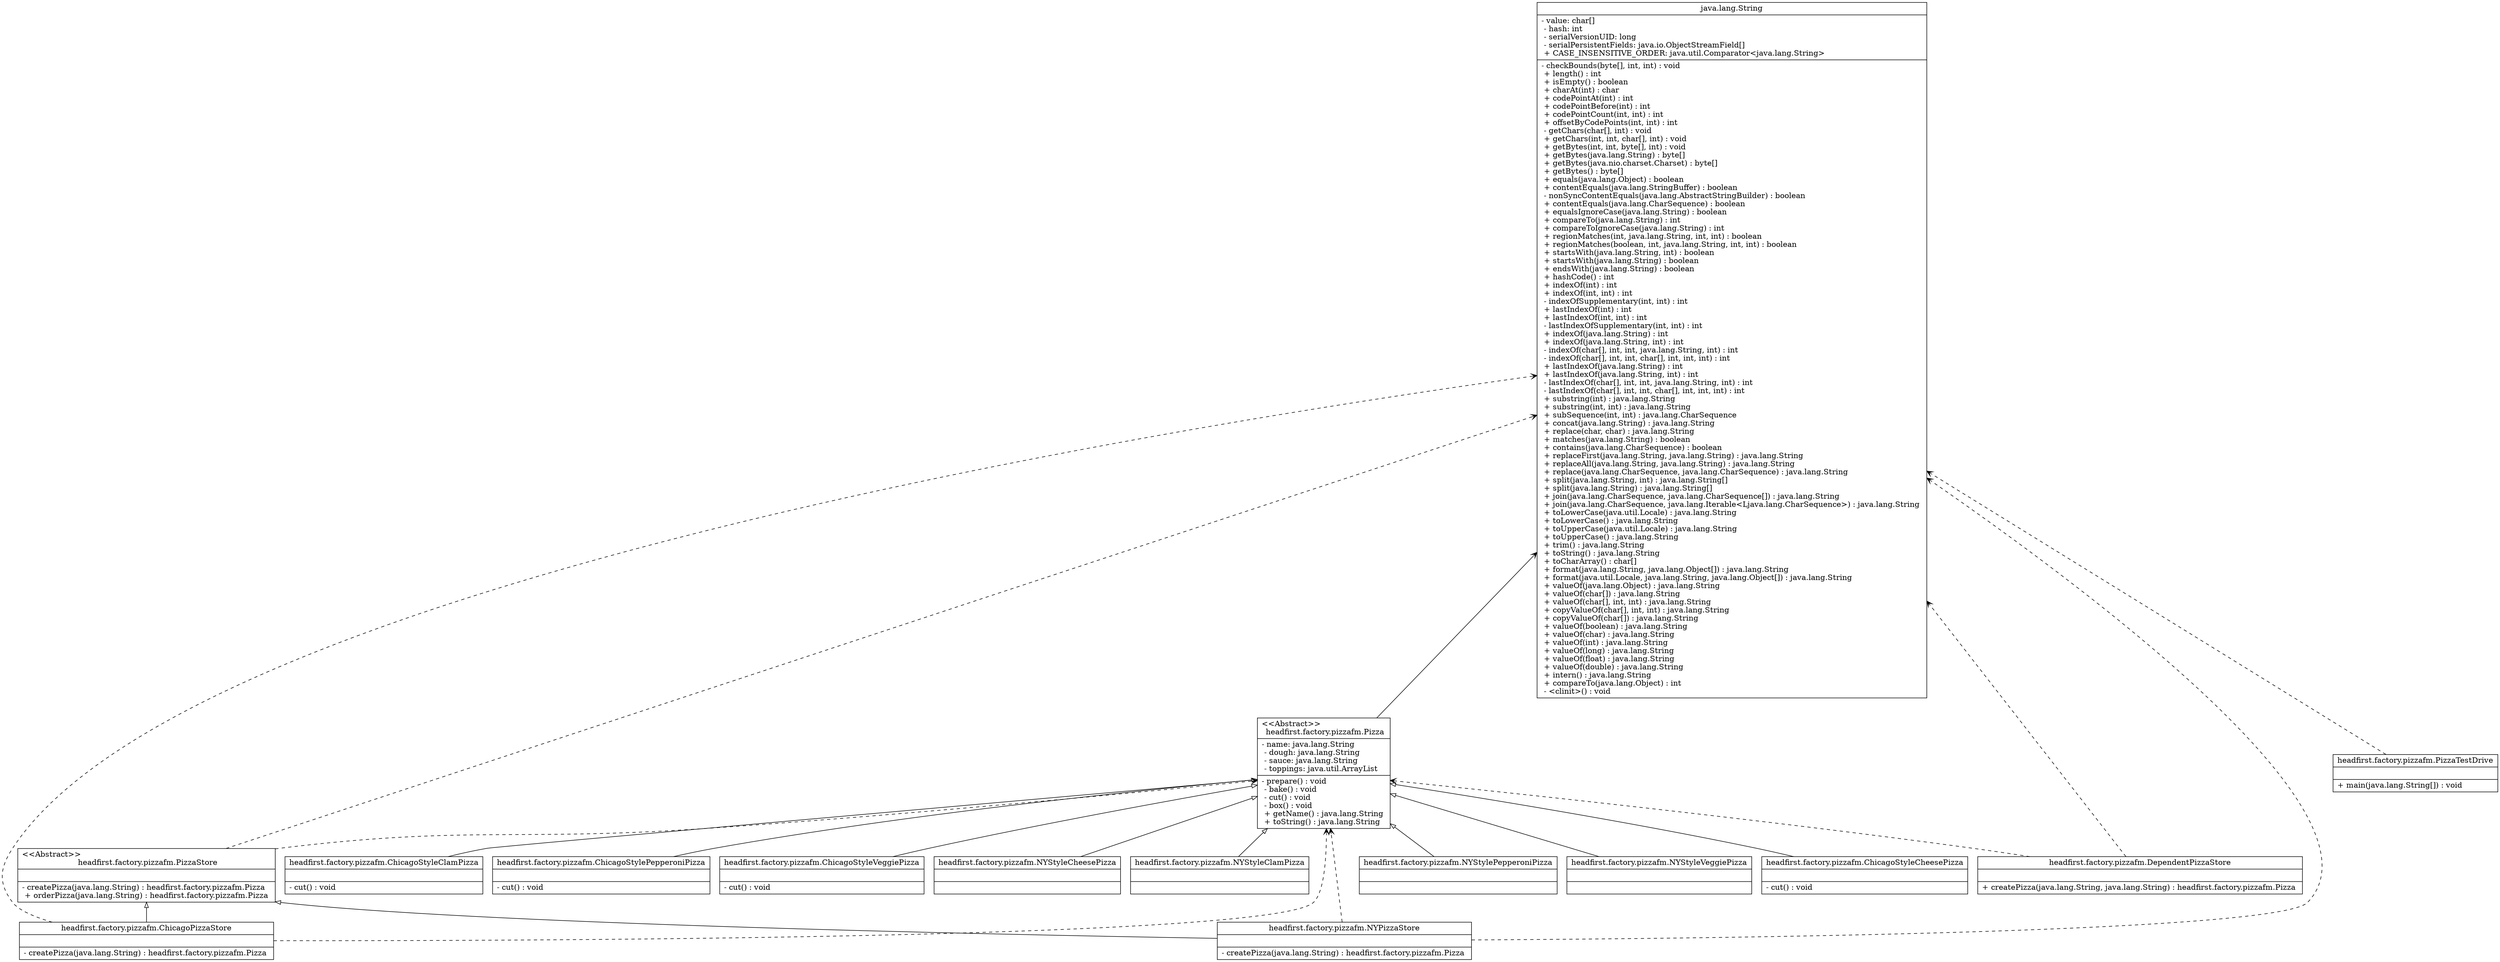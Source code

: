 digraph uml { rankdir=BT;0 [ shape = "record" , label = "{ java.lang.String | - value: char[] \l - hash: int \l - serialVersionUID: long \l - serialPersistentFields: java.io.ObjectStreamField[] \l + CASE_INSENSITIVE_ORDER: java.util.Comparator\<java.lang.String\> \l | - checkBounds(byte[], int, int) : void \l + length() : int \l + isEmpty() : boolean \l + charAt(int) : char \l + codePointAt(int) : int \l + codePointBefore(int) : int \l + codePointCount(int, int) : int \l + offsetByCodePoints(int, int) : int \l - getChars(char[], int) : void \l + getChars(int, int, char[], int) : void \l + getBytes(int, int, byte[], int) : void \l + getBytes(java.lang.String) : byte[] \l + getBytes(java.nio.charset.Charset) : byte[] \l + getBytes() : byte[] \l + equals(java.lang.Object) : boolean \l + contentEquals(java.lang.StringBuffer) : boolean \l - nonSyncContentEquals(java.lang.AbstractStringBuilder) : boolean \l + contentEquals(java.lang.CharSequence) : boolean \l + equalsIgnoreCase(java.lang.String) : boolean \l + compareTo(java.lang.String) : int \l + compareToIgnoreCase(java.lang.String) : int \l + regionMatches(int, java.lang.String, int, int) : boolean \l + regionMatches(boolean, int, java.lang.String, int, int) : boolean \l + startsWith(java.lang.String, int) : boolean \l + startsWith(java.lang.String) : boolean \l + endsWith(java.lang.String) : boolean \l + hashCode() : int \l + indexOf(int) : int \l + indexOf(int, int) : int \l - indexOfSupplementary(int, int) : int \l + lastIndexOf(int) : int \l + lastIndexOf(int, int) : int \l - lastIndexOfSupplementary(int, int) : int \l + indexOf(java.lang.String) : int \l + indexOf(java.lang.String, int) : int \l - indexOf(char[], int, int, java.lang.String, int) : int \l - indexOf(char[], int, int, char[], int, int, int) : int \l + lastIndexOf(java.lang.String) : int \l + lastIndexOf(java.lang.String, int) : int \l - lastIndexOf(char[], int, int, java.lang.String, int) : int \l - lastIndexOf(char[], int, int, char[], int, int, int) : int \l + substring(int) : java.lang.String \l + substring(int, int) : java.lang.String \l + subSequence(int, int) : java.lang.CharSequence \l + concat(java.lang.String) : java.lang.String \l + replace(char, char) : java.lang.String \l + matches(java.lang.String) : boolean \l + contains(java.lang.CharSequence) : boolean \l + replaceFirst(java.lang.String, java.lang.String) : java.lang.String \l + replaceAll(java.lang.String, java.lang.String) : java.lang.String \l + replace(java.lang.CharSequence, java.lang.CharSequence) : java.lang.String \l + split(java.lang.String, int) : java.lang.String[] \l + split(java.lang.String) : java.lang.String[] \l + join(java.lang.CharSequence, java.lang.CharSequence[]) : java.lang.String \l + join(java.lang.CharSequence, java.lang.Iterable\<Ljava.lang.CharSequence\>) : java.lang.String \l + toLowerCase(java.util.Locale) : java.lang.String \l + toLowerCase() : java.lang.String \l + toUpperCase(java.util.Locale) : java.lang.String \l + toUpperCase() : java.lang.String \l + trim() : java.lang.String \l + toString() : java.lang.String \l + toCharArray() : char[] \l + format(java.lang.String, java.lang.Object[]) : java.lang.String \l + format(java.util.Locale, java.lang.String, java.lang.Object[]) : java.lang.String \l + valueOf(java.lang.Object) : java.lang.String \l + valueOf(char[]) : java.lang.String \l + valueOf(char[], int, int) : java.lang.String \l + copyValueOf(char[], int, int) : java.lang.String \l + copyValueOf(char[]) : java.lang.String \l + valueOf(boolean) : java.lang.String \l + valueOf(char) : java.lang.String \l + valueOf(int) : java.lang.String \l + valueOf(long) : java.lang.String \l + valueOf(float) : java.lang.String \l + valueOf(double) : java.lang.String \l + intern() : java.lang.String \l + compareTo(java.lang.Object) : int \l - \<clinit\>() : void \l }", ]; 1 [ shape = "record" , label = "{ \<\<Abstract\>\>\l headfirst.factory.pizzafm.Pizza | - name: java.lang.String \l - dough: java.lang.String \l - sauce: java.lang.String \l - toppings: java.util.ArrayList \l | - prepare() : void \l - bake() : void \l - cut() : void \l - box() : void \l + getName() : java.lang.String \l + toString() : java.lang.String \l }", ]; 1->0[style="solid", arrowhead="vee", ] 2 [ shape = "record" , label = "{ headfirst.factory.pizzafm.ChicagoPizzaStore | | - createPizza(java.lang.String) : headfirst.factory.pizzafm.Pizza \l }", ]; 2->13[style="solid", arrowhead="onormal", ] 2->0[style="dashed", arrowhead="vee", ] 2->1[style="dashed", arrowhead="vee", ] 3 [ shape = "record" , label = "{ headfirst.factory.pizzafm.ChicagoStyleCheesePizza | | - cut() : void \l }", ]; 3->1[style="solid", arrowhead="onormal", ] 4 [ shape = "record" , label = "{ headfirst.factory.pizzafm.ChicagoStyleClamPizza | | - cut() : void \l }", ]; 4->1[style="solid", arrowhead="onormal", ] 5 [ shape = "record" , label = "{ headfirst.factory.pizzafm.ChicagoStylePepperoniPizza | | - cut() : void \l }", ]; 5->1[style="solid", arrowhead="onormal", ] 6 [ shape = "record" , label = "{ headfirst.factory.pizzafm.ChicagoStyleVeggiePizza | | - cut() : void \l }", ]; 6->1[style="solid", arrowhead="onormal", ] 7 [ shape = "record" , label = "{ headfirst.factory.pizzafm.DependentPizzaStore | | + createPizza(java.lang.String, java.lang.String) : headfirst.factory.pizzafm.Pizza \l }", ]; 7->0[style="dashed", arrowhead="vee", ] 7->1[style="dashed", arrowhead="vee", ] 8 [ shape = "record" , label = "{ headfirst.factory.pizzafm.NYPizzaStore | | - createPizza(java.lang.String) : headfirst.factory.pizzafm.Pizza \l }", ]; 8->13[style="solid", arrowhead="onormal", ] 8->0[style="dashed", arrowhead="vee", ] 8->1[style="dashed", arrowhead="vee", ] 9 [ shape = "record" , label = "{ headfirst.factory.pizzafm.NYStyleCheesePizza | | }", ]; 9->1[style="solid", arrowhead="onormal", ] 10 [ shape = "record" , label = "{ headfirst.factory.pizzafm.NYStyleClamPizza | | }", ]; 10->1[style="solid", arrowhead="onormal", ] 11 [ shape = "record" , label = "{ headfirst.factory.pizzafm.NYStylePepperoniPizza | | }", ]; 11->1[style="solid", arrowhead="onormal", ] 12 [ shape = "record" , label = "{ headfirst.factory.pizzafm.NYStyleVeggiePizza | | }", ]; 12->1[style="solid", arrowhead="onormal", ] 13 [ shape = "record" , label = "{ \<\<Abstract\>\>\l headfirst.factory.pizzafm.PizzaStore | | - createPizza(java.lang.String) : headfirst.factory.pizzafm.Pizza \l + orderPizza(java.lang.String) : headfirst.factory.pizzafm.Pizza \l }", ]; 13->0[style="dashed", arrowhead="vee", ] 13->1[style="dashed", arrowhead="vee", ] 14 [ shape = "record" , label = "{ headfirst.factory.pizzafm.PizzaTestDrive | | + main(java.lang.String[]) : void \l }", ]; 14->0[style="dashed", arrowhead="vee", ]  }